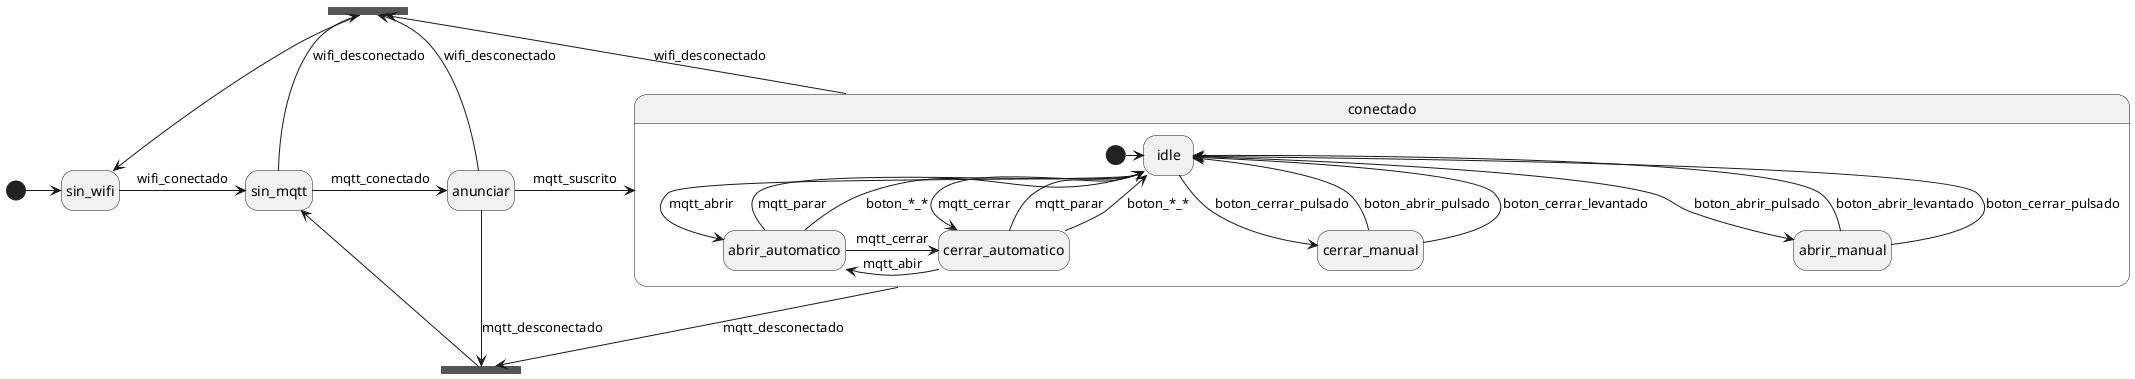 @startuml ertewrt
hide empty description
state fork_sin_wifi <<join>>
state fork_sin_mqtt <<join>>
state sin_wifi
state sin_mqtt
state anunciar
state conectado {
    state idle
    state cerrar_automatico
    state cerrar_manual
    state abrir_automatico
    state abrir_manual
    [*] -right-> idle
    idle --> abrir_automatico : mqtt_abrir
    idle --> cerrar_automatico : mqtt_cerrar
    idle --> abrir_manual : boton_abrir_pulsado
    idle --> cerrar_manual : boton_cerrar_pulsado
    abrir_manual -up-> idle : boton_abrir_levantado
    abrir_manual -up-> idle : boton_cerrar_pulsado
    cerrar_manual -up-> idle : boton_abrir_pulsado
    cerrar_manual -up-> idle : boton_cerrar_levantado
    abrir_automatico -up-> idle : mqtt_parar
    abrir_automatico -up-> idle : boton_*_*
    abrir_automatico -right-> cerrar_automatico : mqtt_cerrar
    cerrar_automatico -up-> idle : mqtt_parar
    cerrar_automatico -up-> idle : boton_*_*
    cerrar_automatico -left-> abrir_automatico : mqtt_abir
}
[*] -right-> sin_wifi
fork_sin_wifi -down-> sin_wifi
fork_sin_mqtt -up-> sin_mqtt
sin_wifi -right-> sin_mqtt : wifi_conectado
sin_mqtt -up-> fork_sin_wifi : wifi_desconectado
sin_mqtt -right-> anunciar : mqtt_conectado
anunciar -down-> fork_sin_mqtt : mqtt_desconectado
anunciar -up-> fork_sin_wifi : wifi_desconectado
anunciar -right-> conectado  : mqtt_suscrito
conectado -down-> fork_sin_mqtt : mqtt_desconectado
conectado -up-> fork_sin_wifi : wifi_desconectado

@enduml

@startuml ertewrtd
enum SofaEvents {
   SofaEvents_WifiConectado 
   WifiDesconectado
   MqttConectado
   MqttDesconectado
   MqttSuscrito
}

enum SofaStateNames {
    SofaStateNames_SinWifi
    SofaStateNames_SinMqtt
    SofaStateNames_Anunciar
    SofaStateNames_Conectado
}

namespace Homie {
    enum dataType {
        Integer 
        Float 
        Boolean 
        String
        Enum
        Color
    }

    enum deviceState {
        Init
        Ready
        Disconnected
        Sleeping
        Lost
        Alert
    } 



    class Device {
        +char name    
        +char deviceID
        +char version
    }

    class Node {
        +char nodeID
        +char name
        +char nodetype
        void getPropertyNames(char propertyNames, size_t size)
    }

    class Property {
        +char propertyID;
        +char name; 
        +dataType datatype;    
        +char format;
        +bool settable;
        +bool retained;
        +char unit;
        +char initialValue;
    }
    Device o-- "*" Node : +nodes
    Node o-- "*" Property : +properties
}

class Sofa 

class Asiento {
    +void abrir()
    +void cerrar()
    +void parar()
}

class SofaStateContext
SofaStateContext o.. Sofa

class SofaStateMachine {
    +void handle(Event e)
}
SofaStateMachine o-- SofaState : # current

class SofaState {
    + {static} getInstance(SofaStateContext context)
    + {abstract} SofaStateNames getName()
    + {abstract} void enter()
    + {abstract} State* handle(Event e)
    + {abstract} void exit()
}
SofaState o-- SofaStateContext : # context

class SinWifi {

}
Sofa*--Asiento : +derecha
Sofa*--Asiento : +centro
Sofa*--Asiento : +izquierda
 

SofaState <|-- SinWifi
@enduml